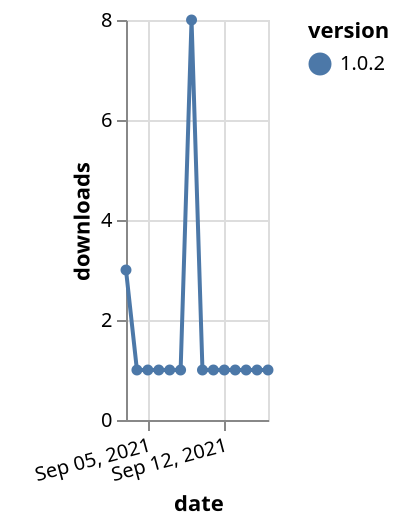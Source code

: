 {"$schema": "https://vega.github.io/schema/vega-lite/v5.json", "description": "A simple bar chart with embedded data.", "data": {"values": [{"date": "2021-09-03", "total": 522, "delta": 3, "version": "1.0.2"}, {"date": "2021-09-04", "total": 523, "delta": 1, "version": "1.0.2"}, {"date": "2021-09-05", "total": 524, "delta": 1, "version": "1.0.2"}, {"date": "2021-09-06", "total": 525, "delta": 1, "version": "1.0.2"}, {"date": "2021-09-07", "total": 526, "delta": 1, "version": "1.0.2"}, {"date": "2021-09-08", "total": 527, "delta": 1, "version": "1.0.2"}, {"date": "2021-09-09", "total": 535, "delta": 8, "version": "1.0.2"}, {"date": "2021-09-10", "total": 536, "delta": 1, "version": "1.0.2"}, {"date": "2021-09-11", "total": 537, "delta": 1, "version": "1.0.2"}, {"date": "2021-09-12", "total": 538, "delta": 1, "version": "1.0.2"}, {"date": "2021-09-13", "total": 539, "delta": 1, "version": "1.0.2"}, {"date": "2021-09-14", "total": 540, "delta": 1, "version": "1.0.2"}, {"date": "2021-09-15", "total": 541, "delta": 1, "version": "1.0.2"}, {"date": "2021-09-16", "total": 542, "delta": 1, "version": "1.0.2"}]}, "width": "container", "mark": {"type": "line", "point": {"filled": true}}, "encoding": {"x": {"field": "date", "type": "temporal", "timeUnit": "yearmonthdate", "title": "date", "axis": {"labelAngle": -15}}, "y": {"field": "delta", "type": "quantitative", "title": "downloads"}, "color": {"field": "version", "type": "nominal"}, "tooltip": {"field": "delta"}}}